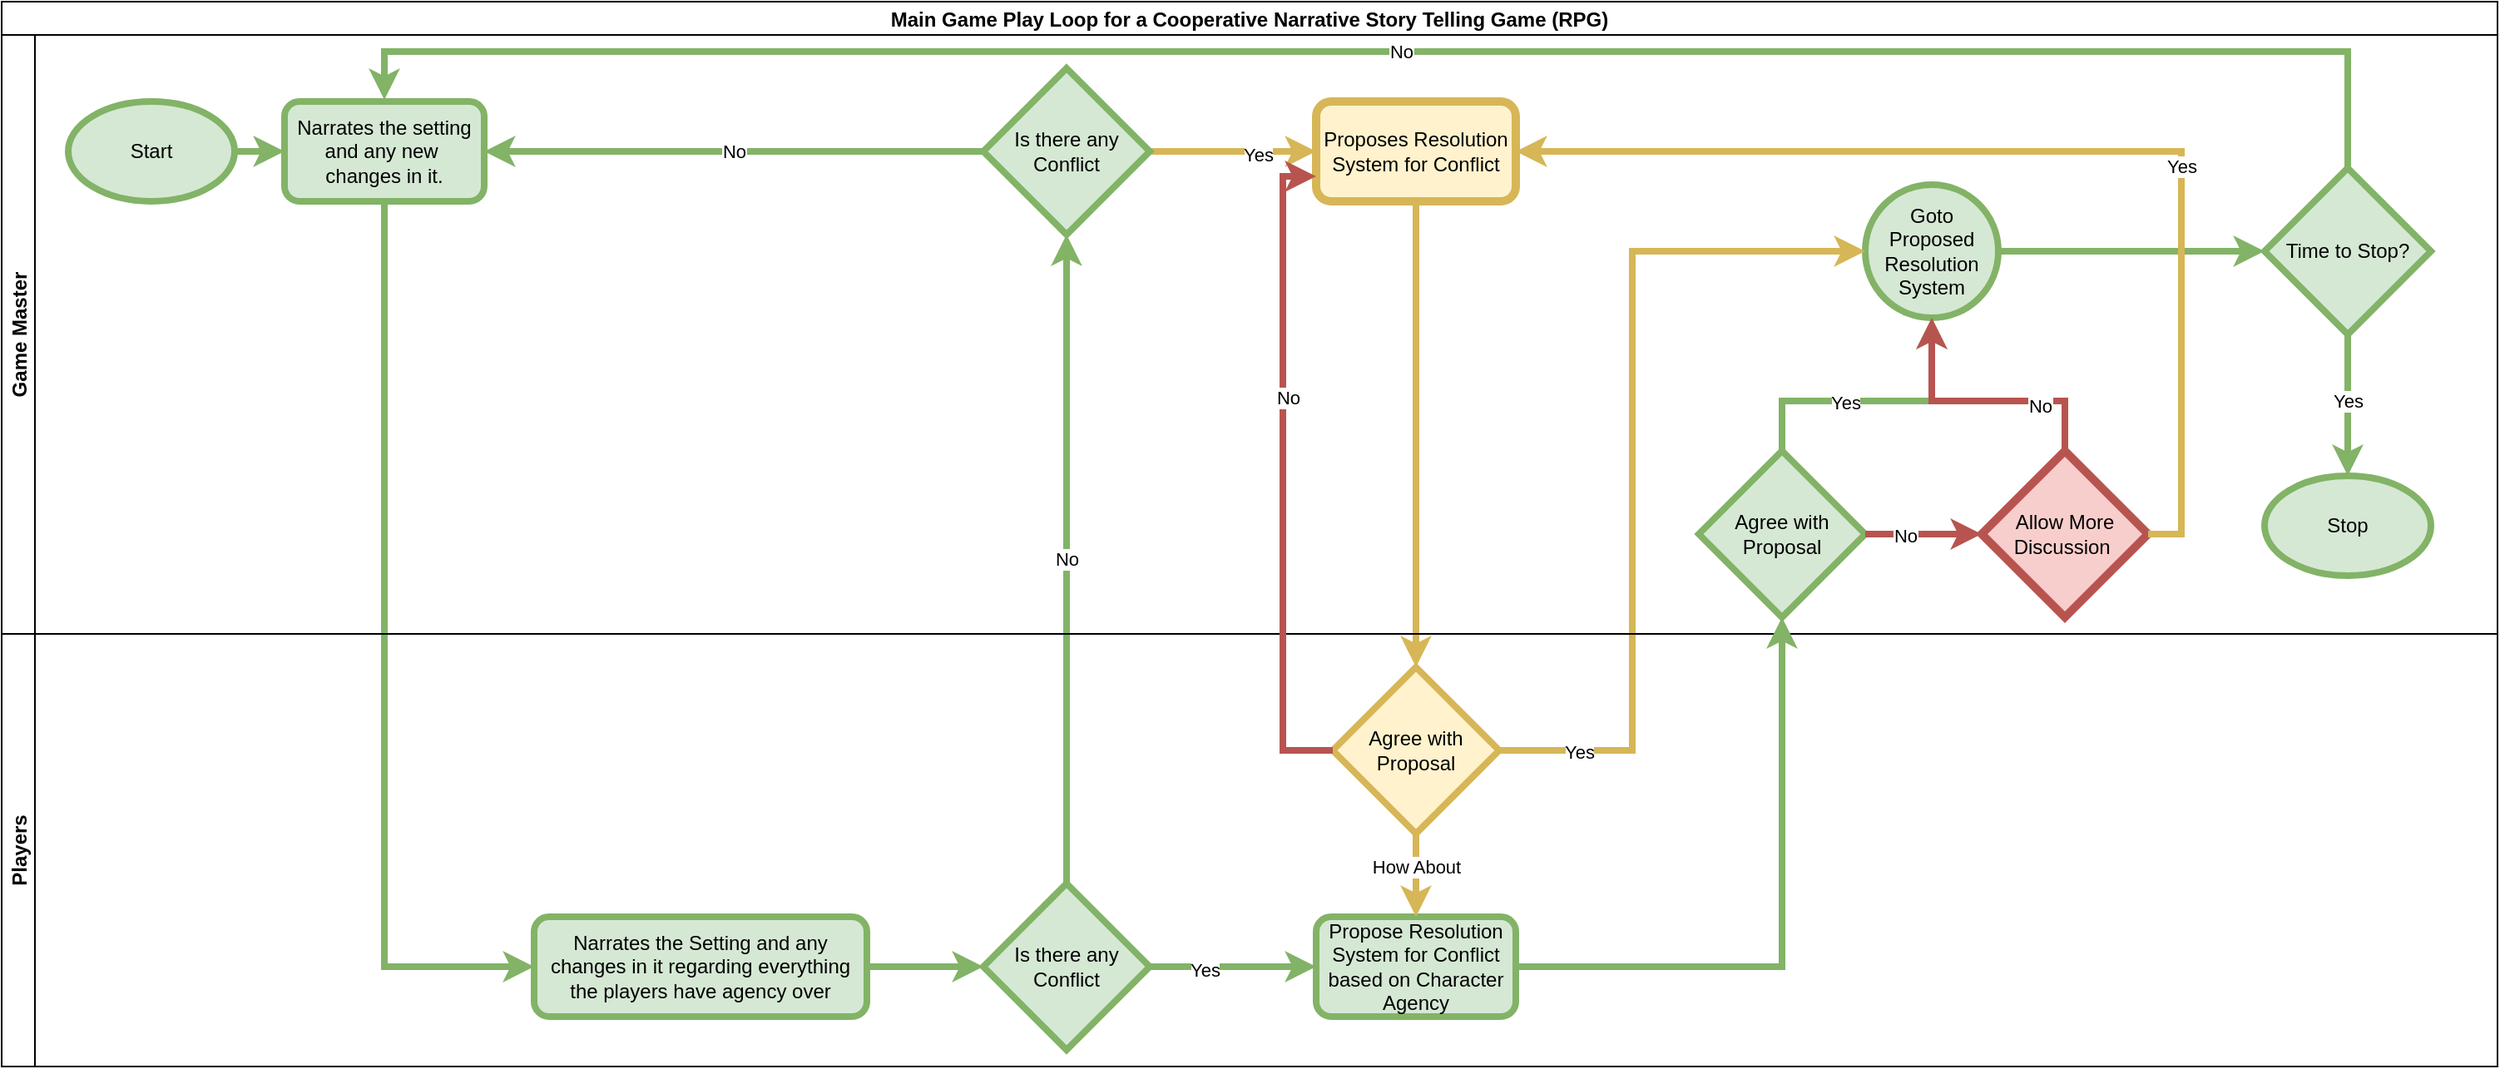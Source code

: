 <mxfile version="14.9.2" type="github">
  <diagram name="Page-1" id="74e2e168-ea6b-b213-b513-2b3c1d86103e">
    <mxGraphModel dx="3166" dy="1129" grid="1" gridSize="10" guides="1" tooltips="1" connect="1" arrows="1" fold="1" page="1" pageScale="1" pageWidth="1100" pageHeight="850" background="none" math="0" shadow="0">
      <root>
        <mxCell id="0" />
        <mxCell id="1" parent="0" />
        <mxCell id="e0a0mlrAqAKEXTUKsguY-5" value="Main Game Play Loop for a Cooperative Narrative Story Telling Game (RPG)" style="swimlane;childLayout=stackLayout;resizeParent=1;resizeParentMax=0;horizontal=1;startSize=20;horizontalStack=0;" parent="1" vertex="1">
          <mxGeometry x="-260" y="80" width="1500" height="640" as="geometry" />
        </mxCell>
        <mxCell id="e0a0mlrAqAKEXTUKsguY-14" value="No" style="edgeStyle=orthogonalEdgeStyle;rounded=0;orthogonalLoop=1;jettySize=auto;html=1;entryX=0.5;entryY=1;entryDx=0;entryDy=0;startArrow=none;startFill=0;entryPerimeter=0;fillColor=#d5e8d4;strokeColor=#82b366;strokeWidth=4;" parent="e0a0mlrAqAKEXTUKsguY-5" source="se_myZtcoQrNugmu_MZx-2" target="se_myZtcoQrNugmu_MZx-6" edge="1">
          <mxGeometry relative="1" as="geometry">
            <mxPoint x="640" y="110" as="targetPoint" />
          </mxGeometry>
        </mxCell>
        <mxCell id="e0a0mlrAqAKEXTUKsguY-16" style="edgeStyle=orthogonalEdgeStyle;rounded=0;orthogonalLoop=1;jettySize=auto;html=1;entryX=0;entryY=0.5;entryDx=0;entryDy=0;startArrow=none;startFill=0;exitX=0.5;exitY=1;exitDx=0;exitDy=0;strokeWidth=4;fillColor=#d5e8d4;strokeColor=#82b366;" parent="e0a0mlrAqAKEXTUKsguY-5" source="e0a0mlrAqAKEXTUKsguY-1" target="e0a0mlrAqAKEXTUKsguY-9" edge="1">
          <mxGeometry relative="1" as="geometry" />
        </mxCell>
        <mxCell id="e0a0mlrAqAKEXTUKsguY-6" value="Game Master" style="swimlane;startSize=20;horizontal=0;" parent="e0a0mlrAqAKEXTUKsguY-5" vertex="1">
          <mxGeometry y="20" width="1500" height="360" as="geometry" />
        </mxCell>
        <mxCell id="e0a0mlrAqAKEXTUKsguY-1" value="Narrates the setting and any new&amp;nbsp; changes in it." style="rounded=1;whiteSpace=wrap;html=1;fillColor=#d5e8d4;strokeColor=#82b366;strokeWidth=4;" parent="e0a0mlrAqAKEXTUKsguY-6" vertex="1">
          <mxGeometry x="170" y="40" width="120" height="60" as="geometry" />
        </mxCell>
        <mxCell id="e0a0mlrAqAKEXTUKsguY-15" style="edgeStyle=orthogonalEdgeStyle;rounded=0;orthogonalLoop=1;jettySize=auto;html=1;entryX=0;entryY=0.5;entryDx=0;entryDy=0;startArrow=none;startFill=0;exitX=1;exitY=0.5;exitDx=0;exitDy=0;exitPerimeter=0;fillColor=#fff2cc;strokeColor=#d6b656;strokeWidth=4;" parent="e0a0mlrAqAKEXTUKsguY-6" source="se_myZtcoQrNugmu_MZx-6" target="e0a0mlrAqAKEXTUKsguY-11" edge="1">
          <mxGeometry relative="1" as="geometry">
            <mxPoint x="700" y="60" as="sourcePoint" />
          </mxGeometry>
        </mxCell>
        <mxCell id="se_myZtcoQrNugmu_MZx-7" value="Yes" style="edgeLabel;html=1;align=center;verticalAlign=middle;resizable=0;points=[];" vertex="1" connectable="0" parent="e0a0mlrAqAKEXTUKsguY-15">
          <mxGeometry x="0.291" y="-2" relative="1" as="geometry">
            <mxPoint as="offset" />
          </mxGeometry>
        </mxCell>
        <mxCell id="e0a0mlrAqAKEXTUKsguY-11" value="Proposes Resolution System for Conflict" style="rounded=1;whiteSpace=wrap;html=1;fillColor=#fff2cc;strokeColor=#d6b656;strokeWidth=5;" parent="e0a0mlrAqAKEXTUKsguY-6" vertex="1">
          <mxGeometry x="790" y="40" width="120" height="60" as="geometry" />
        </mxCell>
        <mxCell id="e0a0mlrAqAKEXTUKsguY-44" style="edgeStyle=orthogonalEdgeStyle;rounded=0;orthogonalLoop=1;jettySize=auto;html=1;entryX=0;entryY=0.5;entryDx=0;entryDy=0;entryPerimeter=0;startArrow=none;startFill=0;exitX=1;exitY=0.5;exitDx=0;exitDy=0;strokeWidth=4;fillColor=#d5e8d4;strokeColor=#82b366;" parent="e0a0mlrAqAKEXTUKsguY-6" source="e0a0mlrAqAKEXTUKsguY-19" target="e0a0mlrAqAKEXTUKsguY-43" edge="1">
          <mxGeometry relative="1" as="geometry">
            <Array as="points">
              <mxPoint x="1220" y="130" />
              <mxPoint x="1220" y="130" />
            </Array>
          </mxGeometry>
        </mxCell>
        <mxCell id="e0a0mlrAqAKEXTUKsguY-19" value="Goto Proposed Resolution System" style="ellipse;whiteSpace=wrap;html=1;aspect=fixed;strokeWidth=4;fillColor=#d5e8d4;strokeColor=#82b366;" parent="e0a0mlrAqAKEXTUKsguY-6" vertex="1">
          <mxGeometry x="1120" y="90" width="80" height="80" as="geometry" />
        </mxCell>
        <mxCell id="e0a0mlrAqAKEXTUKsguY-23" style="edgeStyle=orthogonalEdgeStyle;rounded=0;orthogonalLoop=1;jettySize=auto;html=1;startArrow=none;startFill=0;strokeWidth=4;fillColor=#d5e8d4;strokeColor=#82b366;" parent="e0a0mlrAqAKEXTUKsguY-6" source="e0a0mlrAqAKEXTUKsguY-22" target="e0a0mlrAqAKEXTUKsguY-1" edge="1">
          <mxGeometry relative="1" as="geometry" />
        </mxCell>
        <mxCell id="e0a0mlrAqAKEXTUKsguY-22" value="Start" style="strokeWidth=4;html=1;shape=mxgraph.flowchart.start_1;whiteSpace=wrap;fillColor=#d5e8d4;strokeColor=#82b366;" parent="e0a0mlrAqAKEXTUKsguY-6" vertex="1">
          <mxGeometry x="40" y="40" width="100" height="60" as="geometry" />
        </mxCell>
        <mxCell id="e0a0mlrAqAKEXTUKsguY-46" style="edgeStyle=orthogonalEdgeStyle;rounded=0;orthogonalLoop=1;jettySize=auto;html=1;startArrow=none;startFill=0;strokeWidth=4;fillColor=#d5e8d4;strokeColor=#82b366;" parent="e0a0mlrAqAKEXTUKsguY-6" source="e0a0mlrAqAKEXTUKsguY-43" target="e0a0mlrAqAKEXTUKsguY-45" edge="1">
          <mxGeometry relative="1" as="geometry" />
        </mxCell>
        <mxCell id="e0a0mlrAqAKEXTUKsguY-47" value="Yes" style="edgeLabel;html=1;align=center;verticalAlign=middle;resizable=0;points=[];" parent="e0a0mlrAqAKEXTUKsguY-46" vertex="1" connectable="0">
          <mxGeometry x="-0.057" relative="1" as="geometry">
            <mxPoint as="offset" />
          </mxGeometry>
        </mxCell>
        <mxCell id="e0a0mlrAqAKEXTUKsguY-48" value="No" style="edgeStyle=orthogonalEdgeStyle;rounded=0;orthogonalLoop=1;jettySize=auto;html=1;startArrow=none;startFill=0;fillColor=#d5e8d4;strokeColor=#82b366;strokeWidth=4;exitX=0.5;exitY=0;exitDx=0;exitDy=0;exitPerimeter=0;" parent="e0a0mlrAqAKEXTUKsguY-6" source="e0a0mlrAqAKEXTUKsguY-43" edge="1">
          <mxGeometry relative="1" as="geometry">
            <Array as="points">
              <mxPoint x="1410" y="10" />
              <mxPoint x="230" y="10" />
            </Array>
            <mxPoint x="230" y="39" as="targetPoint" />
          </mxGeometry>
        </mxCell>
        <mxCell id="e0a0mlrAqAKEXTUKsguY-43" value="Time to Stop?" style="strokeWidth=4;html=1;shape=mxgraph.flowchart.decision;whiteSpace=wrap;fillColor=#d5e8d4;strokeColor=#82b366;" parent="e0a0mlrAqAKEXTUKsguY-6" vertex="1">
          <mxGeometry x="1360" y="80" width="100" height="100" as="geometry" />
        </mxCell>
        <mxCell id="e0a0mlrAqAKEXTUKsguY-45" value="Stop" style="strokeWidth=4;html=1;shape=mxgraph.flowchart.start_1;whiteSpace=wrap;fillColor=#d5e8d4;strokeColor=#82b366;" parent="e0a0mlrAqAKEXTUKsguY-6" vertex="1">
          <mxGeometry x="1360" y="265" width="100" height="60" as="geometry" />
        </mxCell>
        <mxCell id="se_myZtcoQrNugmu_MZx-8" value="No" style="edgeStyle=orthogonalEdgeStyle;rounded=0;orthogonalLoop=1;jettySize=auto;html=1;entryX=1;entryY=0.5;entryDx=0;entryDy=0;startArrow=none;startFill=0;strokeWidth=4;fillColor=#d5e8d4;strokeColor=#82b366;" edge="1" parent="e0a0mlrAqAKEXTUKsguY-6" source="se_myZtcoQrNugmu_MZx-6" target="e0a0mlrAqAKEXTUKsguY-1">
          <mxGeometry relative="1" as="geometry" />
        </mxCell>
        <mxCell id="se_myZtcoQrNugmu_MZx-6" value="Is there any Conflict" style="strokeWidth=4;html=1;shape=mxgraph.flowchart.decision;whiteSpace=wrap;fillColor=#d5e8d4;strokeColor=#82b366;" vertex="1" parent="e0a0mlrAqAKEXTUKsguY-6">
          <mxGeometry x="590" y="20" width="100" height="100" as="geometry" />
        </mxCell>
        <mxCell id="e0a0mlrAqAKEXTUKsguY-33" value="Agree with Proposal" style="strokeWidth=4;html=1;shape=mxgraph.flowchart.decision;whiteSpace=wrap;fillColor=#d5e8d4;strokeColor=#82b366;" parent="e0a0mlrAqAKEXTUKsguY-6" vertex="1">
          <mxGeometry x="1020" y="250" width="100" height="100" as="geometry" />
        </mxCell>
        <mxCell id="e0a0mlrAqAKEXTUKsguY-20" style="edgeStyle=orthogonalEdgeStyle;rounded=0;orthogonalLoop=1;jettySize=auto;html=1;startArrow=none;startFill=0;exitX=0.5;exitY=0;exitDx=0;exitDy=0;exitPerimeter=0;strokeWidth=4;fillColor=#d5e8d4;strokeColor=#82b366;" parent="e0a0mlrAqAKEXTUKsguY-6" source="e0a0mlrAqAKEXTUKsguY-33" edge="1">
          <mxGeometry relative="1" as="geometry">
            <mxPoint x="1040" y="60" as="sourcePoint" />
            <Array as="points">
              <mxPoint x="1070" y="220" />
              <mxPoint x="1160" y="220" />
            </Array>
            <mxPoint x="1160" y="170" as="targetPoint" />
          </mxGeometry>
        </mxCell>
        <mxCell id="e0a0mlrAqAKEXTUKsguY-41" value="Yes" style="edgeLabel;html=1;align=center;verticalAlign=middle;resizable=0;points=[];" parent="e0a0mlrAqAKEXTUKsguY-20" vertex="1" connectable="0">
          <mxGeometry x="-0.2" y="-1" relative="1" as="geometry">
            <mxPoint as="offset" />
          </mxGeometry>
        </mxCell>
        <mxCell id="e0a0mlrAqAKEXTUKsguY-35" value="Allow More Discussion&amp;nbsp;" style="strokeWidth=5;html=1;shape=mxgraph.flowchart.decision;whiteSpace=wrap;fillColor=#f8cecc;strokeColor=#b85450;" parent="e0a0mlrAqAKEXTUKsguY-6" vertex="1">
          <mxGeometry x="1190" y="250" width="100" height="100" as="geometry" />
        </mxCell>
        <mxCell id="e0a0mlrAqAKEXTUKsguY-37" style="edgeStyle=orthogonalEdgeStyle;rounded=0;orthogonalLoop=1;jettySize=auto;html=1;startArrow=none;startFill=0;exitX=0.5;exitY=0;exitDx=0;exitDy=0;exitPerimeter=0;fillColor=#f8cecc;strokeColor=#b85450;strokeWidth=4;" parent="e0a0mlrAqAKEXTUKsguY-6" source="e0a0mlrAqAKEXTUKsguY-35" edge="1">
          <mxGeometry relative="1" as="geometry">
            <mxPoint x="1160" y="170" as="targetPoint" />
            <Array as="points">
              <mxPoint x="1240" y="220" />
              <mxPoint x="1160" y="220" />
            </Array>
          </mxGeometry>
        </mxCell>
        <mxCell id="e0a0mlrAqAKEXTUKsguY-39" value="No" style="edgeLabel;html=1;align=center;verticalAlign=middle;resizable=0;points=[];" parent="e0a0mlrAqAKEXTUKsguY-37" vertex="1" connectable="0">
          <mxGeometry x="-0.432" y="3" relative="1" as="geometry">
            <mxPoint as="offset" />
          </mxGeometry>
        </mxCell>
        <mxCell id="e0a0mlrAqAKEXTUKsguY-38" style="edgeStyle=orthogonalEdgeStyle;rounded=0;orthogonalLoop=1;jettySize=auto;html=1;entryX=1;entryY=0.5;entryDx=0;entryDy=0;startArrow=none;startFill=0;exitX=1;exitY=0.5;exitDx=0;exitDy=0;exitPerimeter=0;fillColor=#fff2cc;strokeColor=#d6b656;strokeWidth=4;" parent="e0a0mlrAqAKEXTUKsguY-6" source="e0a0mlrAqAKEXTUKsguY-35" target="e0a0mlrAqAKEXTUKsguY-11" edge="1">
          <mxGeometry relative="1" as="geometry" />
        </mxCell>
        <mxCell id="e0a0mlrAqAKEXTUKsguY-42" value="Yes" style="edgeLabel;html=1;align=center;verticalAlign=middle;resizable=0;points=[];" parent="e0a0mlrAqAKEXTUKsguY-38" vertex="1" connectable="0">
          <mxGeometry x="-0.258" relative="1" as="geometry">
            <mxPoint as="offset" />
          </mxGeometry>
        </mxCell>
        <mxCell id="e0a0mlrAqAKEXTUKsguY-36" style="edgeStyle=orthogonalEdgeStyle;rounded=0;orthogonalLoop=1;jettySize=auto;html=1;entryX=0;entryY=0.5;entryDx=0;entryDy=0;entryPerimeter=0;startArrow=none;startFill=0;fillColor=#f8cecc;strokeColor=#b85450;strokeWidth=4;" parent="e0a0mlrAqAKEXTUKsguY-6" source="e0a0mlrAqAKEXTUKsguY-33" target="e0a0mlrAqAKEXTUKsguY-35" edge="1">
          <mxGeometry relative="1" as="geometry" />
        </mxCell>
        <mxCell id="e0a0mlrAqAKEXTUKsguY-40" value="No" style="edgeLabel;html=1;align=center;verticalAlign=middle;resizable=0;points=[];" parent="e0a0mlrAqAKEXTUKsguY-36" vertex="1" connectable="0">
          <mxGeometry x="-0.32" y="-1" relative="1" as="geometry">
            <mxPoint as="offset" />
          </mxGeometry>
        </mxCell>
        <mxCell id="se_myZtcoQrNugmu_MZx-10" style="edgeStyle=orthogonalEdgeStyle;rounded=0;orthogonalLoop=1;jettySize=auto;html=1;entryX=0;entryY=0.5;entryDx=0;entryDy=0;startArrow=none;startFill=0;strokeWidth=4;jumpStyle=arc;fillColor=#fff2cc;strokeColor=#d6b656;" edge="1" parent="e0a0mlrAqAKEXTUKsguY-5" source="se_myZtcoQrNugmu_MZx-9" target="e0a0mlrAqAKEXTUKsguY-19">
          <mxGeometry relative="1" as="geometry">
            <Array as="points">
              <mxPoint x="980" y="450" />
              <mxPoint x="980" y="150" />
            </Array>
          </mxGeometry>
        </mxCell>
        <mxCell id="se_myZtcoQrNugmu_MZx-11" value="Yes" style="edgeLabel;html=1;align=center;verticalAlign=middle;resizable=0;points=[];" vertex="1" connectable="0" parent="se_myZtcoQrNugmu_MZx-10">
          <mxGeometry x="-0.817" y="-1" relative="1" as="geometry">
            <mxPoint as="offset" />
          </mxGeometry>
        </mxCell>
        <mxCell id="se_myZtcoQrNugmu_MZx-13" style="edgeStyle=orthogonalEdgeStyle;rounded=0;orthogonalLoop=1;jettySize=auto;html=1;startArrow=none;startFill=0;strokeWidth=4;fillColor=#fff2cc;strokeColor=#d6b656;" edge="1" parent="e0a0mlrAqAKEXTUKsguY-5" source="e0a0mlrAqAKEXTUKsguY-11" target="se_myZtcoQrNugmu_MZx-9">
          <mxGeometry relative="1" as="geometry" />
        </mxCell>
        <mxCell id="e0a0mlrAqAKEXTUKsguY-7" value="Players" style="swimlane;startSize=20;horizontal=0;" parent="e0a0mlrAqAKEXTUKsguY-5" vertex="1">
          <mxGeometry y="380" width="1500" height="260" as="geometry" />
        </mxCell>
        <mxCell id="se_myZtcoQrNugmu_MZx-3" style="edgeStyle=orthogonalEdgeStyle;rounded=0;orthogonalLoop=1;jettySize=auto;html=1;entryX=0;entryY=0.5;entryDx=0;entryDy=0;entryPerimeter=0;startArrow=none;startFill=0;strokeWidth=4;fillColor=#d5e8d4;strokeColor=#82b366;" edge="1" parent="e0a0mlrAqAKEXTUKsguY-7" source="e0a0mlrAqAKEXTUKsguY-9" target="se_myZtcoQrNugmu_MZx-2">
          <mxGeometry relative="1" as="geometry" />
        </mxCell>
        <mxCell id="e0a0mlrAqAKEXTUKsguY-9" value="Narrates the Setting and any changes in it regarding everything the players have agency over" style="rounded=1;whiteSpace=wrap;html=1;strokeWidth=4;fillColor=#d5e8d4;strokeColor=#82b366;" parent="e0a0mlrAqAKEXTUKsguY-7" vertex="1">
          <mxGeometry x="320" y="170" width="200" height="60" as="geometry" />
        </mxCell>
        <mxCell id="e0a0mlrAqAKEXTUKsguY-12" value="Propose Resolution System for Conflict based on Character Agency" style="rounded=1;whiteSpace=wrap;html=1;strokeWidth=4;fillColor=#d5e8d4;strokeColor=#82b366;" parent="e0a0mlrAqAKEXTUKsguY-7" vertex="1">
          <mxGeometry x="790" y="170" width="120" height="60" as="geometry" />
        </mxCell>
        <mxCell id="se_myZtcoQrNugmu_MZx-4" style="edgeStyle=orthogonalEdgeStyle;rounded=0;orthogonalLoop=1;jettySize=auto;html=1;entryX=0;entryY=0.5;entryDx=0;entryDy=0;startArrow=none;startFill=0;strokeWidth=4;fillColor=#d5e8d4;strokeColor=#82b366;" edge="1" parent="e0a0mlrAqAKEXTUKsguY-7" source="se_myZtcoQrNugmu_MZx-2" target="e0a0mlrAqAKEXTUKsguY-12">
          <mxGeometry relative="1" as="geometry" />
        </mxCell>
        <mxCell id="se_myZtcoQrNugmu_MZx-5" value="Yes" style="edgeLabel;html=1;align=center;verticalAlign=middle;resizable=0;points=[];" vertex="1" connectable="0" parent="se_myZtcoQrNugmu_MZx-4">
          <mxGeometry x="-0.345" y="-2" relative="1" as="geometry">
            <mxPoint as="offset" />
          </mxGeometry>
        </mxCell>
        <mxCell id="se_myZtcoQrNugmu_MZx-2" value="Is there any Conflict" style="strokeWidth=4;html=1;shape=mxgraph.flowchart.decision;whiteSpace=wrap;fillColor=#d5e8d4;strokeColor=#82b366;" vertex="1" parent="e0a0mlrAqAKEXTUKsguY-7">
          <mxGeometry x="590" y="150" width="100" height="100" as="geometry" />
        </mxCell>
        <mxCell id="se_myZtcoQrNugmu_MZx-14" value="How About" style="edgeStyle=orthogonalEdgeStyle;rounded=0;orthogonalLoop=1;jettySize=auto;html=1;startArrow=none;startFill=0;strokeWidth=4;fillColor=#fff2cc;strokeColor=#d6b656;" edge="1" parent="e0a0mlrAqAKEXTUKsguY-7" source="se_myZtcoQrNugmu_MZx-9" target="e0a0mlrAqAKEXTUKsguY-12">
          <mxGeometry x="-0.2" relative="1" as="geometry">
            <mxPoint as="offset" />
          </mxGeometry>
        </mxCell>
        <mxCell id="se_myZtcoQrNugmu_MZx-9" value="Agree with Proposal" style="strokeWidth=4;html=1;shape=mxgraph.flowchart.decision;whiteSpace=wrap;fillColor=#fff2cc;strokeColor=#d6b656;" vertex="1" parent="e0a0mlrAqAKEXTUKsguY-7">
          <mxGeometry x="800" y="20" width="100" height="100" as="geometry" />
        </mxCell>
        <mxCell id="se_myZtcoQrNugmu_MZx-15" style="edgeStyle=orthogonalEdgeStyle;rounded=0;jumpStyle=arc;orthogonalLoop=1;jettySize=auto;html=1;entryX=0;entryY=0.75;entryDx=0;entryDy=0;startArrow=none;startFill=0;strokeWidth=4;exitX=0;exitY=0.5;exitDx=0;exitDy=0;exitPerimeter=0;fillColor=#f8cecc;strokeColor=#b85450;" edge="1" parent="e0a0mlrAqAKEXTUKsguY-5" source="se_myZtcoQrNugmu_MZx-9" target="e0a0mlrAqAKEXTUKsguY-11">
          <mxGeometry relative="1" as="geometry" />
        </mxCell>
        <mxCell id="se_myZtcoQrNugmu_MZx-16" value="No" style="edgeLabel;html=1;align=center;verticalAlign=middle;resizable=0;points=[];" vertex="1" connectable="0" parent="se_myZtcoQrNugmu_MZx-15">
          <mxGeometry x="0.225" y="-3" relative="1" as="geometry">
            <mxPoint as="offset" />
          </mxGeometry>
        </mxCell>
        <mxCell id="e0a0mlrAqAKEXTUKsguY-34" style="edgeStyle=orthogonalEdgeStyle;rounded=0;orthogonalLoop=1;jettySize=auto;html=1;entryX=0.5;entryY=1;entryDx=0;entryDy=0;entryPerimeter=0;startArrow=none;startFill=0;strokeWidth=4;fillColor=#d5e8d4;strokeColor=#82b366;jumpStyle=arc;exitX=1;exitY=0.5;exitDx=0;exitDy=0;" parent="e0a0mlrAqAKEXTUKsguY-5" source="e0a0mlrAqAKEXTUKsguY-12" target="e0a0mlrAqAKEXTUKsguY-33" edge="1">
          <mxGeometry relative="1" as="geometry">
            <Array as="points">
              <mxPoint x="1070" y="580" />
            </Array>
          </mxGeometry>
        </mxCell>
      </root>
    </mxGraphModel>
  </diagram>
</mxfile>
